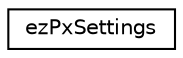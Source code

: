 digraph "Graphical Class Hierarchy"
{
 // LATEX_PDF_SIZE
  edge [fontname="Helvetica",fontsize="10",labelfontname="Helvetica",labelfontsize="10"];
  node [fontname="Helvetica",fontsize="10",shape=record];
  rankdir="LR";
  Node0 [label="ezPxSettings",height=0.2,width=0.4,color="black", fillcolor="white", style="filled",URL="$d4/d23/structez_px_settings.htm",tooltip=" "];
}
